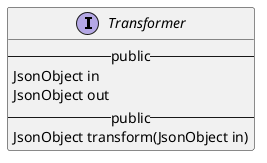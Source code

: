 @startuml
Interface Transformer   {
  -- public --
  JsonObject in
  JsonObject out
  -- public --
  JsonObject transform(JsonObject in)
}
@enduml

